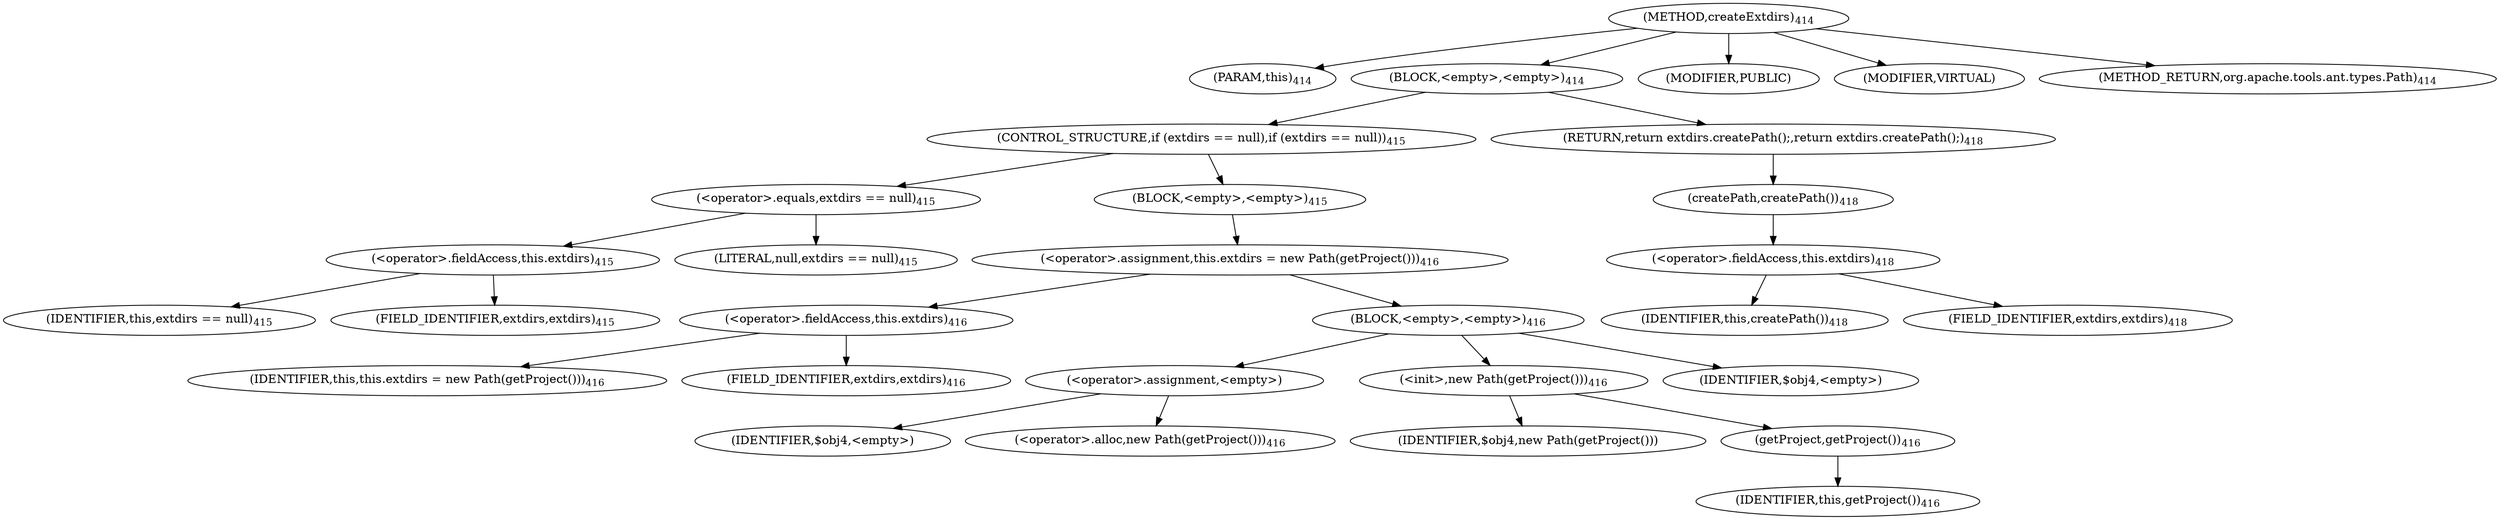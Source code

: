 digraph "createExtdirs" {  
"631" [label = <(METHOD,createExtdirs)<SUB>414</SUB>> ]
"34" [label = <(PARAM,this)<SUB>414</SUB>> ]
"632" [label = <(BLOCK,&lt;empty&gt;,&lt;empty&gt;)<SUB>414</SUB>> ]
"633" [label = <(CONTROL_STRUCTURE,if (extdirs == null),if (extdirs == null))<SUB>415</SUB>> ]
"634" [label = <(&lt;operator&gt;.equals,extdirs == null)<SUB>415</SUB>> ]
"635" [label = <(&lt;operator&gt;.fieldAccess,this.extdirs)<SUB>415</SUB>> ]
"636" [label = <(IDENTIFIER,this,extdirs == null)<SUB>415</SUB>> ]
"637" [label = <(FIELD_IDENTIFIER,extdirs,extdirs)<SUB>415</SUB>> ]
"638" [label = <(LITERAL,null,extdirs == null)<SUB>415</SUB>> ]
"639" [label = <(BLOCK,&lt;empty&gt;,&lt;empty&gt;)<SUB>415</SUB>> ]
"640" [label = <(&lt;operator&gt;.assignment,this.extdirs = new Path(getProject()))<SUB>416</SUB>> ]
"641" [label = <(&lt;operator&gt;.fieldAccess,this.extdirs)<SUB>416</SUB>> ]
"642" [label = <(IDENTIFIER,this,this.extdirs = new Path(getProject()))<SUB>416</SUB>> ]
"643" [label = <(FIELD_IDENTIFIER,extdirs,extdirs)<SUB>416</SUB>> ]
"644" [label = <(BLOCK,&lt;empty&gt;,&lt;empty&gt;)<SUB>416</SUB>> ]
"645" [label = <(&lt;operator&gt;.assignment,&lt;empty&gt;)> ]
"646" [label = <(IDENTIFIER,$obj4,&lt;empty&gt;)> ]
"647" [label = <(&lt;operator&gt;.alloc,new Path(getProject()))<SUB>416</SUB>> ]
"648" [label = <(&lt;init&gt;,new Path(getProject()))<SUB>416</SUB>> ]
"649" [label = <(IDENTIFIER,$obj4,new Path(getProject()))> ]
"650" [label = <(getProject,getProject())<SUB>416</SUB>> ]
"33" [label = <(IDENTIFIER,this,getProject())<SUB>416</SUB>> ]
"651" [label = <(IDENTIFIER,$obj4,&lt;empty&gt;)> ]
"652" [label = <(RETURN,return extdirs.createPath();,return extdirs.createPath();)<SUB>418</SUB>> ]
"653" [label = <(createPath,createPath())<SUB>418</SUB>> ]
"654" [label = <(&lt;operator&gt;.fieldAccess,this.extdirs)<SUB>418</SUB>> ]
"655" [label = <(IDENTIFIER,this,createPath())<SUB>418</SUB>> ]
"656" [label = <(FIELD_IDENTIFIER,extdirs,extdirs)<SUB>418</SUB>> ]
"657" [label = <(MODIFIER,PUBLIC)> ]
"658" [label = <(MODIFIER,VIRTUAL)> ]
"659" [label = <(METHOD_RETURN,org.apache.tools.ant.types.Path)<SUB>414</SUB>> ]
  "631" -> "34" 
  "631" -> "632" 
  "631" -> "657" 
  "631" -> "658" 
  "631" -> "659" 
  "632" -> "633" 
  "632" -> "652" 
  "633" -> "634" 
  "633" -> "639" 
  "634" -> "635" 
  "634" -> "638" 
  "635" -> "636" 
  "635" -> "637" 
  "639" -> "640" 
  "640" -> "641" 
  "640" -> "644" 
  "641" -> "642" 
  "641" -> "643" 
  "644" -> "645" 
  "644" -> "648" 
  "644" -> "651" 
  "645" -> "646" 
  "645" -> "647" 
  "648" -> "649" 
  "648" -> "650" 
  "650" -> "33" 
  "652" -> "653" 
  "653" -> "654" 
  "654" -> "655" 
  "654" -> "656" 
}
